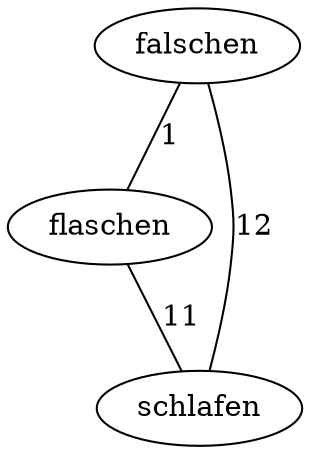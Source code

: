 graph {
	falschen -- flaschen [ label="1" ];
	falschen -- schlafen [ label="12" ];
	flaschen -- schlafen [ label="11" ];
}